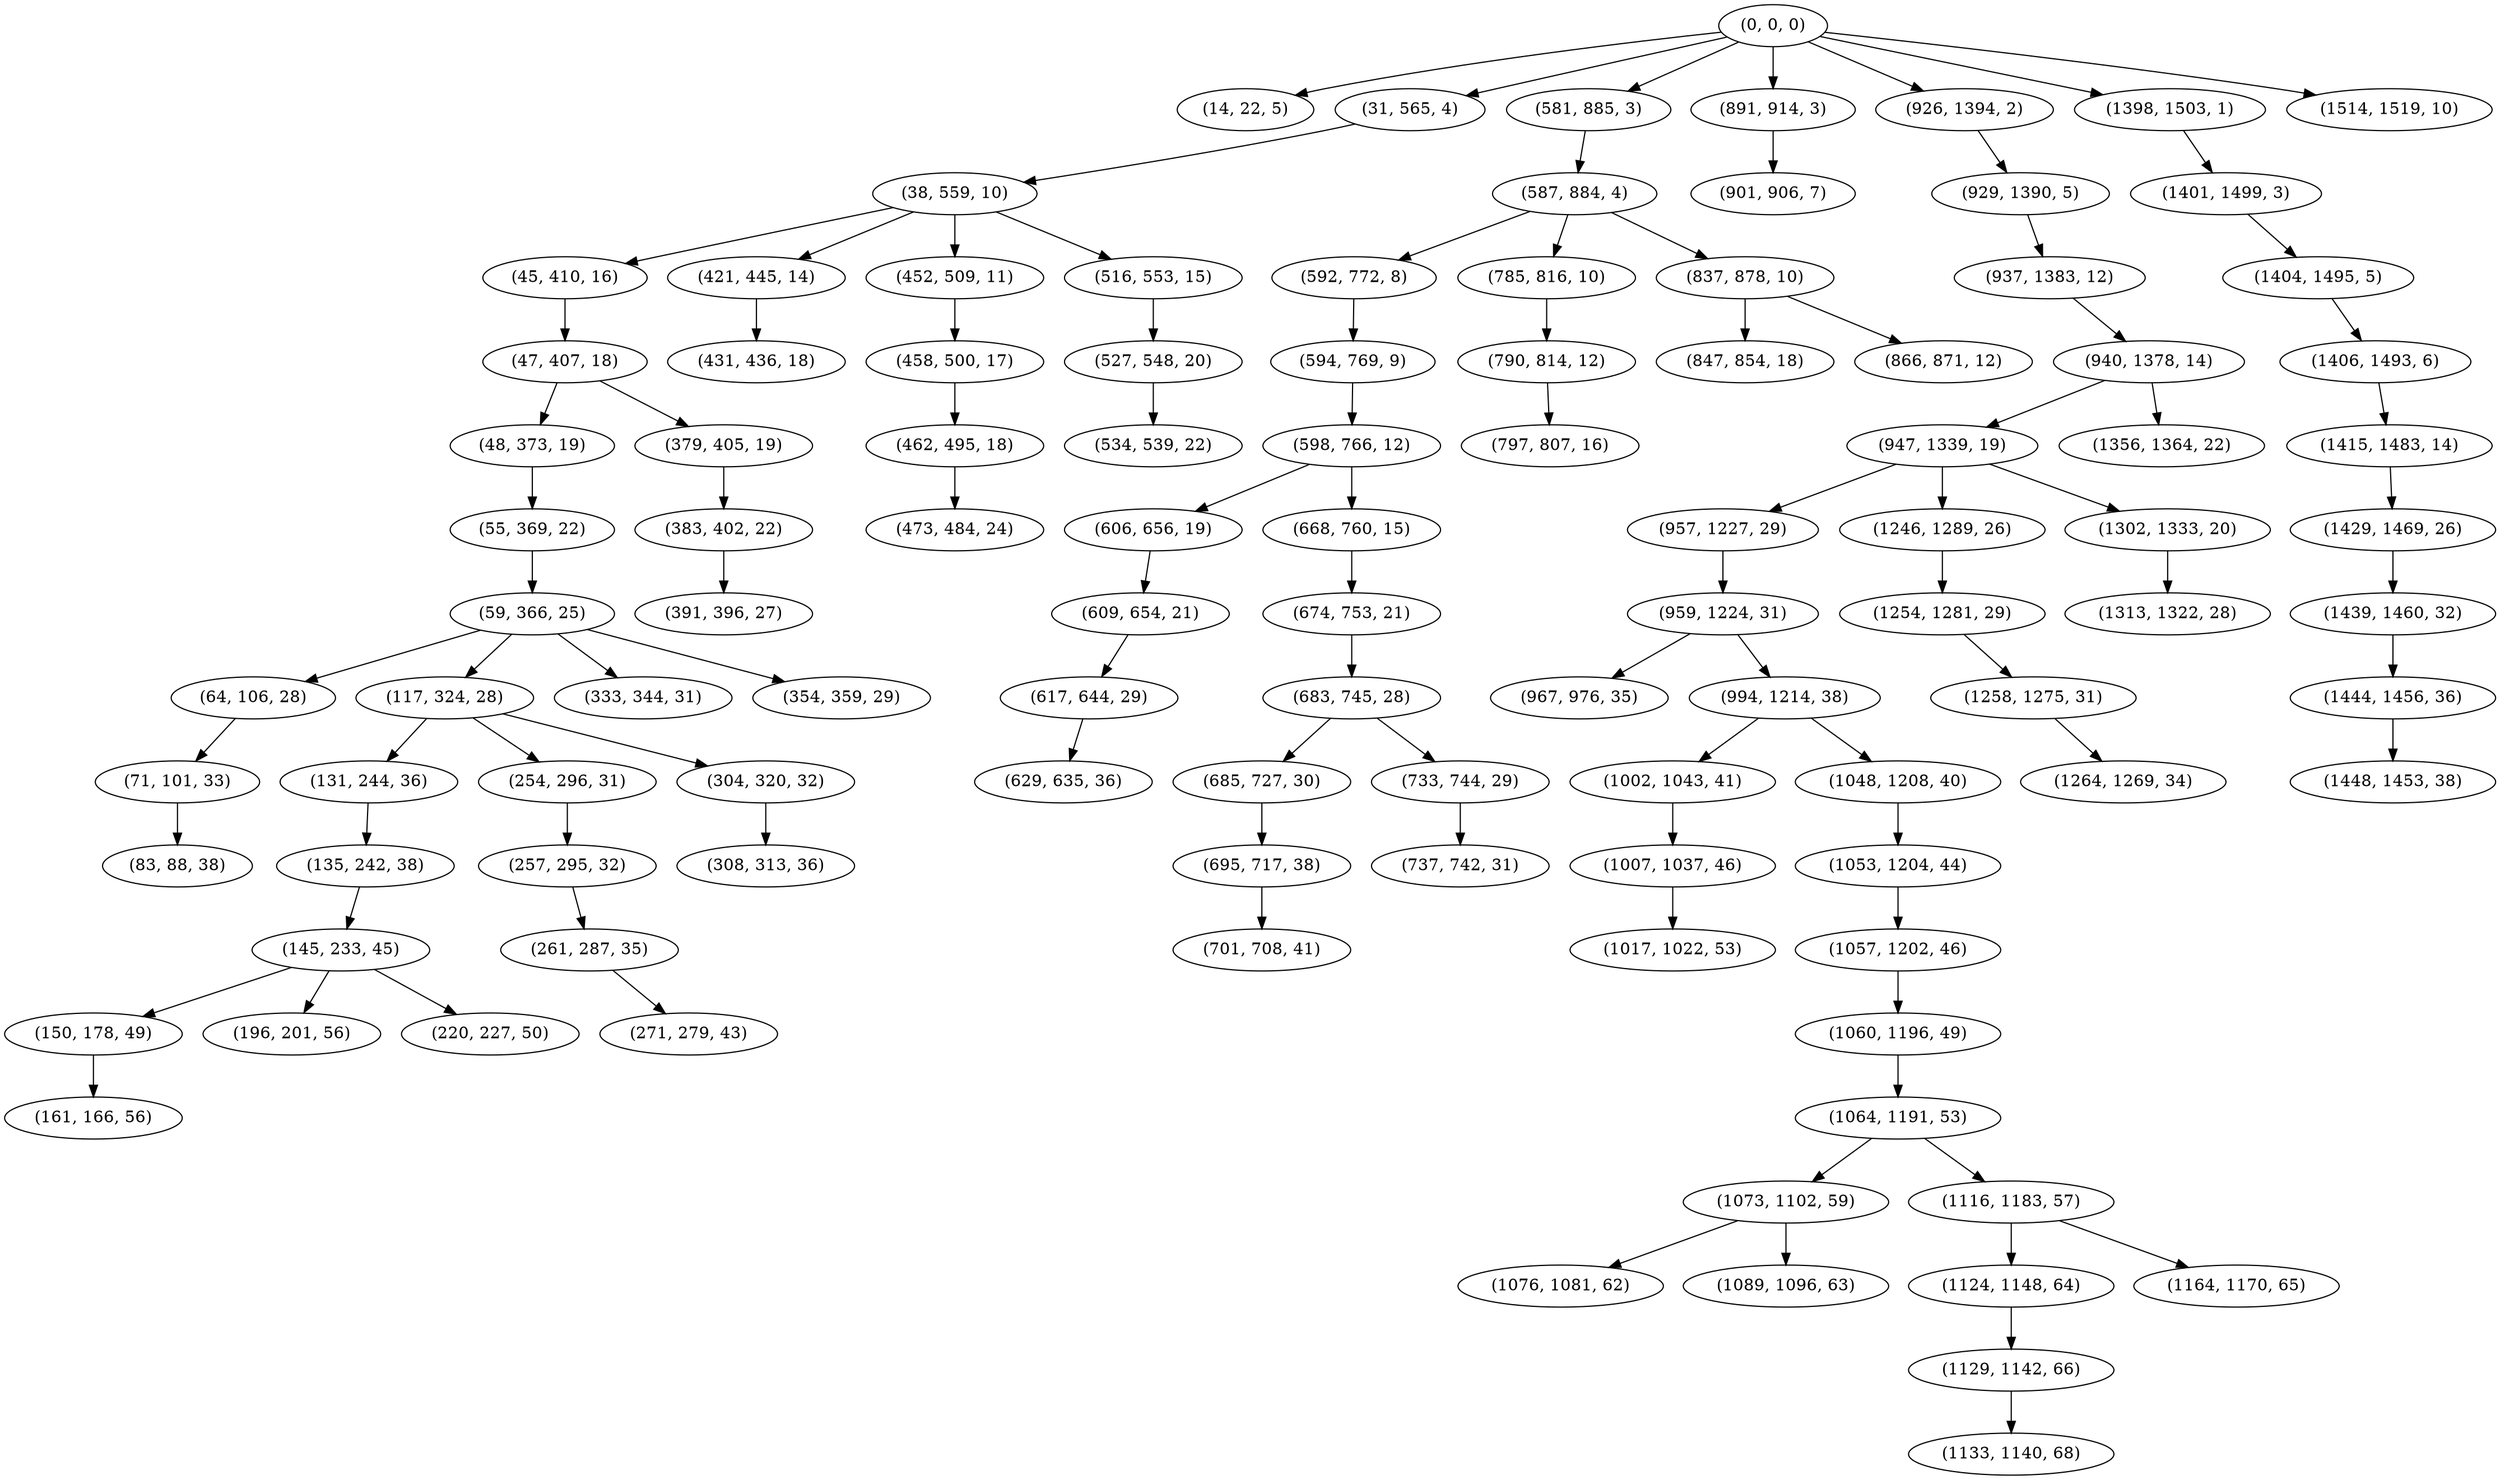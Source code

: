 digraph tree {
    "(0, 0, 0)";
    "(14, 22, 5)";
    "(31, 565, 4)";
    "(38, 559, 10)";
    "(45, 410, 16)";
    "(47, 407, 18)";
    "(48, 373, 19)";
    "(55, 369, 22)";
    "(59, 366, 25)";
    "(64, 106, 28)";
    "(71, 101, 33)";
    "(83, 88, 38)";
    "(117, 324, 28)";
    "(131, 244, 36)";
    "(135, 242, 38)";
    "(145, 233, 45)";
    "(150, 178, 49)";
    "(161, 166, 56)";
    "(196, 201, 56)";
    "(220, 227, 50)";
    "(254, 296, 31)";
    "(257, 295, 32)";
    "(261, 287, 35)";
    "(271, 279, 43)";
    "(304, 320, 32)";
    "(308, 313, 36)";
    "(333, 344, 31)";
    "(354, 359, 29)";
    "(379, 405, 19)";
    "(383, 402, 22)";
    "(391, 396, 27)";
    "(421, 445, 14)";
    "(431, 436, 18)";
    "(452, 509, 11)";
    "(458, 500, 17)";
    "(462, 495, 18)";
    "(473, 484, 24)";
    "(516, 553, 15)";
    "(527, 548, 20)";
    "(534, 539, 22)";
    "(581, 885, 3)";
    "(587, 884, 4)";
    "(592, 772, 8)";
    "(594, 769, 9)";
    "(598, 766, 12)";
    "(606, 656, 19)";
    "(609, 654, 21)";
    "(617, 644, 29)";
    "(629, 635, 36)";
    "(668, 760, 15)";
    "(674, 753, 21)";
    "(683, 745, 28)";
    "(685, 727, 30)";
    "(695, 717, 38)";
    "(701, 708, 41)";
    "(733, 744, 29)";
    "(737, 742, 31)";
    "(785, 816, 10)";
    "(790, 814, 12)";
    "(797, 807, 16)";
    "(837, 878, 10)";
    "(847, 854, 18)";
    "(866, 871, 12)";
    "(891, 914, 3)";
    "(901, 906, 7)";
    "(926, 1394, 2)";
    "(929, 1390, 5)";
    "(937, 1383, 12)";
    "(940, 1378, 14)";
    "(947, 1339, 19)";
    "(957, 1227, 29)";
    "(959, 1224, 31)";
    "(967, 976, 35)";
    "(994, 1214, 38)";
    "(1002, 1043, 41)";
    "(1007, 1037, 46)";
    "(1017, 1022, 53)";
    "(1048, 1208, 40)";
    "(1053, 1204, 44)";
    "(1057, 1202, 46)";
    "(1060, 1196, 49)";
    "(1064, 1191, 53)";
    "(1073, 1102, 59)";
    "(1076, 1081, 62)";
    "(1089, 1096, 63)";
    "(1116, 1183, 57)";
    "(1124, 1148, 64)";
    "(1129, 1142, 66)";
    "(1133, 1140, 68)";
    "(1164, 1170, 65)";
    "(1246, 1289, 26)";
    "(1254, 1281, 29)";
    "(1258, 1275, 31)";
    "(1264, 1269, 34)";
    "(1302, 1333, 20)";
    "(1313, 1322, 28)";
    "(1356, 1364, 22)";
    "(1398, 1503, 1)";
    "(1401, 1499, 3)";
    "(1404, 1495, 5)";
    "(1406, 1493, 6)";
    "(1415, 1483, 14)";
    "(1429, 1469, 26)";
    "(1439, 1460, 32)";
    "(1444, 1456, 36)";
    "(1448, 1453, 38)";
    "(1514, 1519, 10)";
    "(0, 0, 0)" -> "(14, 22, 5)";
    "(0, 0, 0)" -> "(31, 565, 4)";
    "(0, 0, 0)" -> "(581, 885, 3)";
    "(0, 0, 0)" -> "(891, 914, 3)";
    "(0, 0, 0)" -> "(926, 1394, 2)";
    "(0, 0, 0)" -> "(1398, 1503, 1)";
    "(0, 0, 0)" -> "(1514, 1519, 10)";
    "(31, 565, 4)" -> "(38, 559, 10)";
    "(38, 559, 10)" -> "(45, 410, 16)";
    "(38, 559, 10)" -> "(421, 445, 14)";
    "(38, 559, 10)" -> "(452, 509, 11)";
    "(38, 559, 10)" -> "(516, 553, 15)";
    "(45, 410, 16)" -> "(47, 407, 18)";
    "(47, 407, 18)" -> "(48, 373, 19)";
    "(47, 407, 18)" -> "(379, 405, 19)";
    "(48, 373, 19)" -> "(55, 369, 22)";
    "(55, 369, 22)" -> "(59, 366, 25)";
    "(59, 366, 25)" -> "(64, 106, 28)";
    "(59, 366, 25)" -> "(117, 324, 28)";
    "(59, 366, 25)" -> "(333, 344, 31)";
    "(59, 366, 25)" -> "(354, 359, 29)";
    "(64, 106, 28)" -> "(71, 101, 33)";
    "(71, 101, 33)" -> "(83, 88, 38)";
    "(117, 324, 28)" -> "(131, 244, 36)";
    "(117, 324, 28)" -> "(254, 296, 31)";
    "(117, 324, 28)" -> "(304, 320, 32)";
    "(131, 244, 36)" -> "(135, 242, 38)";
    "(135, 242, 38)" -> "(145, 233, 45)";
    "(145, 233, 45)" -> "(150, 178, 49)";
    "(145, 233, 45)" -> "(196, 201, 56)";
    "(145, 233, 45)" -> "(220, 227, 50)";
    "(150, 178, 49)" -> "(161, 166, 56)";
    "(254, 296, 31)" -> "(257, 295, 32)";
    "(257, 295, 32)" -> "(261, 287, 35)";
    "(261, 287, 35)" -> "(271, 279, 43)";
    "(304, 320, 32)" -> "(308, 313, 36)";
    "(379, 405, 19)" -> "(383, 402, 22)";
    "(383, 402, 22)" -> "(391, 396, 27)";
    "(421, 445, 14)" -> "(431, 436, 18)";
    "(452, 509, 11)" -> "(458, 500, 17)";
    "(458, 500, 17)" -> "(462, 495, 18)";
    "(462, 495, 18)" -> "(473, 484, 24)";
    "(516, 553, 15)" -> "(527, 548, 20)";
    "(527, 548, 20)" -> "(534, 539, 22)";
    "(581, 885, 3)" -> "(587, 884, 4)";
    "(587, 884, 4)" -> "(592, 772, 8)";
    "(587, 884, 4)" -> "(785, 816, 10)";
    "(587, 884, 4)" -> "(837, 878, 10)";
    "(592, 772, 8)" -> "(594, 769, 9)";
    "(594, 769, 9)" -> "(598, 766, 12)";
    "(598, 766, 12)" -> "(606, 656, 19)";
    "(598, 766, 12)" -> "(668, 760, 15)";
    "(606, 656, 19)" -> "(609, 654, 21)";
    "(609, 654, 21)" -> "(617, 644, 29)";
    "(617, 644, 29)" -> "(629, 635, 36)";
    "(668, 760, 15)" -> "(674, 753, 21)";
    "(674, 753, 21)" -> "(683, 745, 28)";
    "(683, 745, 28)" -> "(685, 727, 30)";
    "(683, 745, 28)" -> "(733, 744, 29)";
    "(685, 727, 30)" -> "(695, 717, 38)";
    "(695, 717, 38)" -> "(701, 708, 41)";
    "(733, 744, 29)" -> "(737, 742, 31)";
    "(785, 816, 10)" -> "(790, 814, 12)";
    "(790, 814, 12)" -> "(797, 807, 16)";
    "(837, 878, 10)" -> "(847, 854, 18)";
    "(837, 878, 10)" -> "(866, 871, 12)";
    "(891, 914, 3)" -> "(901, 906, 7)";
    "(926, 1394, 2)" -> "(929, 1390, 5)";
    "(929, 1390, 5)" -> "(937, 1383, 12)";
    "(937, 1383, 12)" -> "(940, 1378, 14)";
    "(940, 1378, 14)" -> "(947, 1339, 19)";
    "(940, 1378, 14)" -> "(1356, 1364, 22)";
    "(947, 1339, 19)" -> "(957, 1227, 29)";
    "(947, 1339, 19)" -> "(1246, 1289, 26)";
    "(947, 1339, 19)" -> "(1302, 1333, 20)";
    "(957, 1227, 29)" -> "(959, 1224, 31)";
    "(959, 1224, 31)" -> "(967, 976, 35)";
    "(959, 1224, 31)" -> "(994, 1214, 38)";
    "(994, 1214, 38)" -> "(1002, 1043, 41)";
    "(994, 1214, 38)" -> "(1048, 1208, 40)";
    "(1002, 1043, 41)" -> "(1007, 1037, 46)";
    "(1007, 1037, 46)" -> "(1017, 1022, 53)";
    "(1048, 1208, 40)" -> "(1053, 1204, 44)";
    "(1053, 1204, 44)" -> "(1057, 1202, 46)";
    "(1057, 1202, 46)" -> "(1060, 1196, 49)";
    "(1060, 1196, 49)" -> "(1064, 1191, 53)";
    "(1064, 1191, 53)" -> "(1073, 1102, 59)";
    "(1064, 1191, 53)" -> "(1116, 1183, 57)";
    "(1073, 1102, 59)" -> "(1076, 1081, 62)";
    "(1073, 1102, 59)" -> "(1089, 1096, 63)";
    "(1116, 1183, 57)" -> "(1124, 1148, 64)";
    "(1116, 1183, 57)" -> "(1164, 1170, 65)";
    "(1124, 1148, 64)" -> "(1129, 1142, 66)";
    "(1129, 1142, 66)" -> "(1133, 1140, 68)";
    "(1246, 1289, 26)" -> "(1254, 1281, 29)";
    "(1254, 1281, 29)" -> "(1258, 1275, 31)";
    "(1258, 1275, 31)" -> "(1264, 1269, 34)";
    "(1302, 1333, 20)" -> "(1313, 1322, 28)";
    "(1398, 1503, 1)" -> "(1401, 1499, 3)";
    "(1401, 1499, 3)" -> "(1404, 1495, 5)";
    "(1404, 1495, 5)" -> "(1406, 1493, 6)";
    "(1406, 1493, 6)" -> "(1415, 1483, 14)";
    "(1415, 1483, 14)" -> "(1429, 1469, 26)";
    "(1429, 1469, 26)" -> "(1439, 1460, 32)";
    "(1439, 1460, 32)" -> "(1444, 1456, 36)";
    "(1444, 1456, 36)" -> "(1448, 1453, 38)";
}
